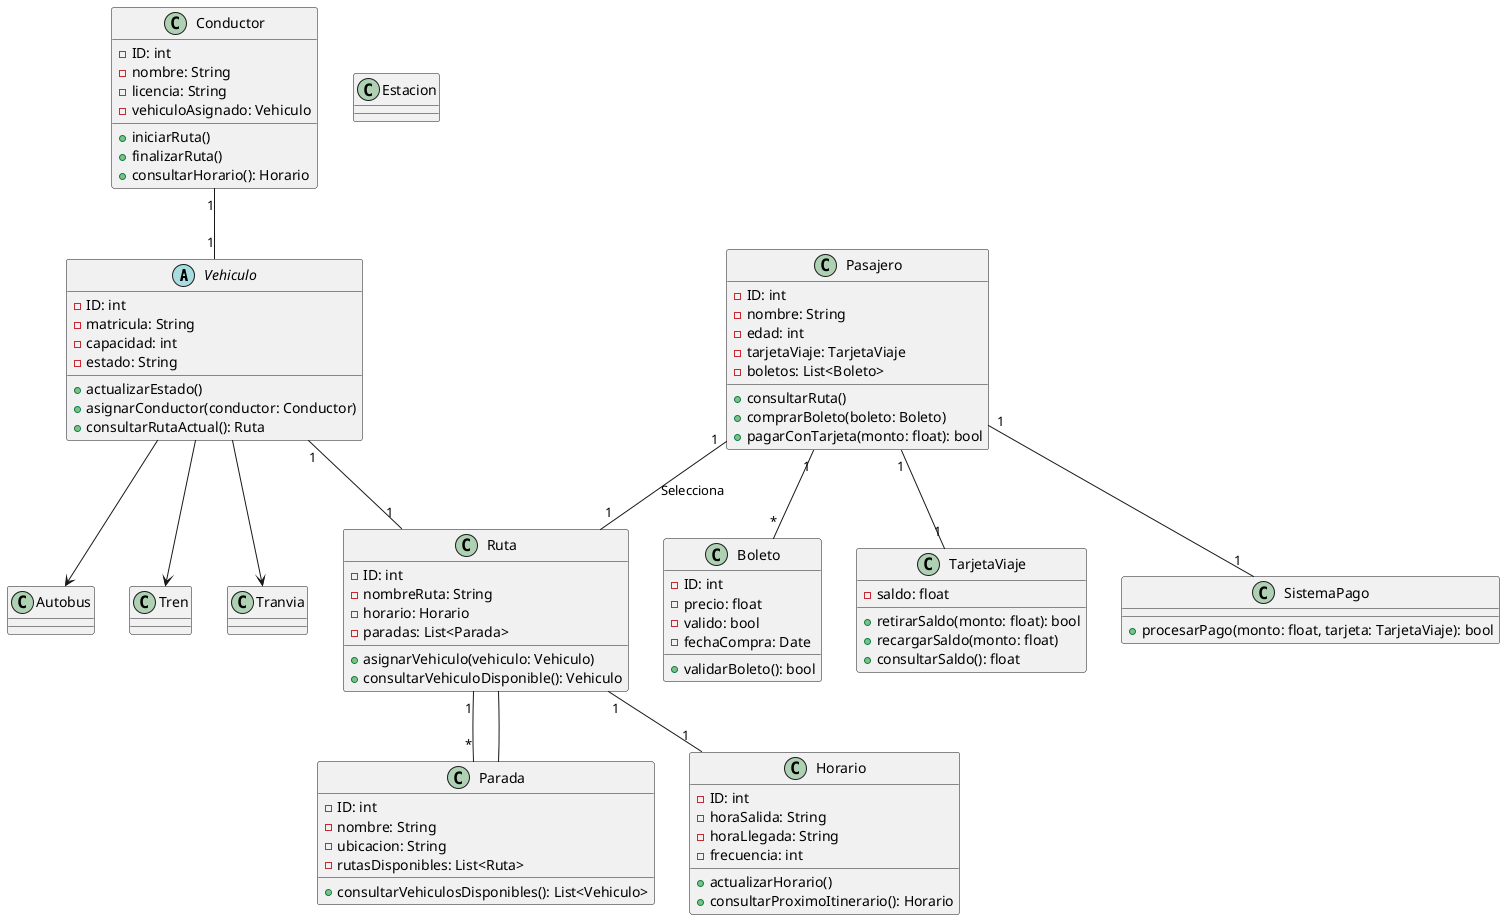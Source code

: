 @startuml
abstract class Vehiculo {
    - ID: int
    - matricula: String
    - capacidad: int
    - estado: String
    + actualizarEstado()
    + asignarConductor(conductor: Conductor)
    + consultarRutaActual(): Ruta
}

class Autobus
class Tren
class Tranvia

class Conductor {
    - ID: int
    - nombre: String
    - licencia: String
    - vehiculoAsignado: Vehiculo
    + iniciarRuta()
    + finalizarRuta()
    + consultarHorario(): Horario
}

class Pasajero {
    - ID: int
    - nombre: String
    - edad: int
    - tarjetaViaje: TarjetaViaje
    - boletos: List<Boleto>
    + consultarRuta()
    + comprarBoleto(boleto: Boleto)
    + pagarConTarjeta(monto: float): bool
}

class Ruta {
    - ID: int
    - nombreRuta: String
    - horario: Horario
    - paradas: List<Parada>
    + asignarVehiculo(vehiculo: Vehiculo)
    + consultarVehiculoDisponible(): Vehiculo
}

class Parada {
    - ID: int
    - nombre: String
    - ubicacion: String
    - rutasDisponibles: List<Ruta>
    + consultarVehiculosDisponibles(): List<Vehiculo>
}

class Estacion

class Horario {
    - ID: int
    - horaSalida: String
    - horaLlegada: String
    - frecuencia: int
    + actualizarHorario()
    + consultarProximoItinerario(): Horario
}

class Boleto {
    - ID: int
    - precio: float
    - valido: bool
    - fechaCompra: Date
    + validarBoleto(): bool
}

class TarjetaViaje {
    - saldo: float
    + retirarSaldo(monto: float): bool
    + recargarSaldo(monto: float)
    + consultarSaldo(): float
}

class SistemaPago {
    + procesarPago(monto: float, tarjeta: TarjetaViaje): bool
}

Pasajero "1" -- "1" TarjetaViaje
Pasajero "1" -- "*" Boleto
Pasajero "1" -- "1" SistemaPago
Pasajero "1" -- "1" Ruta : "Selecciona"
Conductor "1" -- "1" Vehiculo
Vehiculo "1" -- "1" Ruta
Ruta "1" -- "*" Parada
Ruta "1" -- "1" Horario
Vehiculo --> Autobus
Vehiculo --> Tren
Vehiculo --> Tranvia
Parada -- Ruta
@enduml

